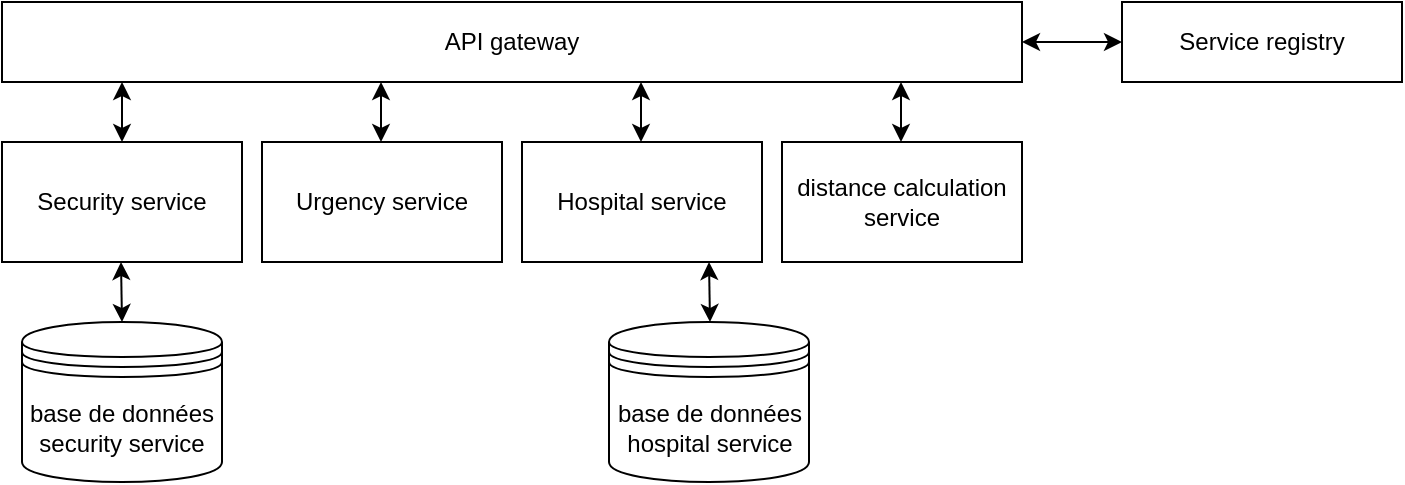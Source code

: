 <mxfile version="21.7.2" type="github">
  <diagram name="Page-1" id="BARYEIgrUGEw1FxIEYbJ">
    <mxGraphModel dx="1434" dy="726" grid="1" gridSize="10" guides="1" tooltips="1" connect="1" arrows="1" fold="1" page="1" pageScale="1" pageWidth="827" pageHeight="1169" math="0" shadow="0">
      <root>
        <mxCell id="0" />
        <mxCell id="1" parent="0" />
        <mxCell id="yLmzy0hs43JzRnSXJG_1-1" value="&lt;div&gt;API gateway&lt;/div&gt;" style="rounded=0;whiteSpace=wrap;html=1;" parent="1" vertex="1">
          <mxGeometry x="120" y="80" width="510" height="40" as="geometry" />
        </mxCell>
        <mxCell id="yLmzy0hs43JzRnSXJG_1-3" value="Hospital service" style="rounded=0;whiteSpace=wrap;html=1;" parent="1" vertex="1">
          <mxGeometry x="380" y="150" width="120" height="60" as="geometry" />
        </mxCell>
        <mxCell id="yLmzy0hs43JzRnSXJG_1-12" value="Security service" style="rounded=0;whiteSpace=wrap;html=1;" parent="1" vertex="1">
          <mxGeometry x="120" y="150" width="120" height="60" as="geometry" />
        </mxCell>
        <mxCell id="yLmzy0hs43JzRnSXJG_1-13" value="Service registry" style="rounded=0;whiteSpace=wrap;html=1;" parent="1" vertex="1">
          <mxGeometry x="680" y="80" width="140" height="40" as="geometry" />
        </mxCell>
        <mxCell id="yLmzy0hs43JzRnSXJG_1-14" value="" style="endArrow=classic;html=1;rounded=0;entryX=0;entryY=0.5;entryDx=0;entryDy=0;exitX=1;exitY=0.5;exitDx=0;exitDy=0;startArrow=classic;startFill=1;" parent="1" source="yLmzy0hs43JzRnSXJG_1-1" target="yLmzy0hs43JzRnSXJG_1-13" edge="1">
          <mxGeometry width="50" height="50" relative="1" as="geometry">
            <mxPoint x="390" y="370" as="sourcePoint" />
            <mxPoint x="440" y="320" as="targetPoint" />
          </mxGeometry>
        </mxCell>
        <mxCell id="yLmzy0hs43JzRnSXJG_1-19" value="" style="endArrow=classic;html=1;rounded=0;entryX=0.5;entryY=0;entryDx=0;entryDy=0;startArrow=classic;startFill=1;" parent="1" target="yLmzy0hs43JzRnSXJG_1-12" edge="1">
          <mxGeometry width="50" height="50" relative="1" as="geometry">
            <mxPoint x="180" y="120" as="sourcePoint" />
            <mxPoint x="510" y="190" as="targetPoint" />
          </mxGeometry>
        </mxCell>
        <mxCell id="68z2NXDWmadGhMFCb6Af-1" value="Urgency service" style="rounded=0;whiteSpace=wrap;html=1;" parent="1" vertex="1">
          <mxGeometry x="250" y="150" width="120" height="60" as="geometry" />
        </mxCell>
        <mxCell id="68z2NXDWmadGhMFCb6Af-5" value="" style="endArrow=classic;html=1;rounded=0;exitX=0.875;exitY=1;exitDx=0;exitDy=0;exitPerimeter=0;startArrow=classic;startFill=1;" parent="1" edge="1">
          <mxGeometry width="50" height="50" relative="1" as="geometry">
            <mxPoint x="473.5" y="210" as="sourcePoint" />
            <mxPoint x="474" y="240" as="targetPoint" />
          </mxGeometry>
        </mxCell>
        <mxCell id="68z2NXDWmadGhMFCb6Af-6" value="" style="endArrow=classic;html=1;rounded=0;exitX=0.875;exitY=1;exitDx=0;exitDy=0;exitPerimeter=0;startArrow=classic;startFill=1;" parent="1" edge="1">
          <mxGeometry width="50" height="50" relative="1" as="geometry">
            <mxPoint x="179.5" y="210" as="sourcePoint" />
            <mxPoint x="180" y="240" as="targetPoint" />
          </mxGeometry>
        </mxCell>
        <mxCell id="68z2NXDWmadGhMFCb6Af-7" value="base de données hospital service" style="shape=datastore;whiteSpace=wrap;html=1;" parent="1" vertex="1">
          <mxGeometry x="423.5" y="240" width="100" height="80" as="geometry" />
        </mxCell>
        <mxCell id="68z2NXDWmadGhMFCb6Af-8" value="base de données security service" style="shape=datastore;whiteSpace=wrap;html=1;" parent="1" vertex="1">
          <mxGeometry x="130" y="240" width="100" height="80" as="geometry" />
        </mxCell>
        <mxCell id="f8cgxQ1kJbbqm6bV8r7C-1" value="distance calculation service" style="rounded=0;whiteSpace=wrap;html=1;" vertex="1" parent="1">
          <mxGeometry x="510" y="150" width="120" height="60" as="geometry" />
        </mxCell>
        <mxCell id="f8cgxQ1kJbbqm6bV8r7C-3" value="" style="endArrow=classic;html=1;rounded=0;entryX=0.5;entryY=0;entryDx=0;entryDy=0;startArrow=classic;startFill=1;" edge="1" parent="1">
          <mxGeometry width="50" height="50" relative="1" as="geometry">
            <mxPoint x="309.5" y="120" as="sourcePoint" />
            <mxPoint x="309.5" y="150" as="targetPoint" />
          </mxGeometry>
        </mxCell>
        <mxCell id="f8cgxQ1kJbbqm6bV8r7C-4" value="" style="endArrow=classic;html=1;rounded=0;entryX=0.5;entryY=0;entryDx=0;entryDy=0;startArrow=classic;startFill=1;" edge="1" parent="1">
          <mxGeometry width="50" height="50" relative="1" as="geometry">
            <mxPoint x="439.5" y="120" as="sourcePoint" />
            <mxPoint x="439.5" y="150" as="targetPoint" />
          </mxGeometry>
        </mxCell>
        <mxCell id="f8cgxQ1kJbbqm6bV8r7C-5" value="" style="endArrow=classic;html=1;rounded=0;entryX=0.5;entryY=0;entryDx=0;entryDy=0;startArrow=classic;startFill=1;" edge="1" parent="1">
          <mxGeometry width="50" height="50" relative="1" as="geometry">
            <mxPoint x="569.5" y="120" as="sourcePoint" />
            <mxPoint x="569.5" y="150" as="targetPoint" />
          </mxGeometry>
        </mxCell>
      </root>
    </mxGraphModel>
  </diagram>
</mxfile>
